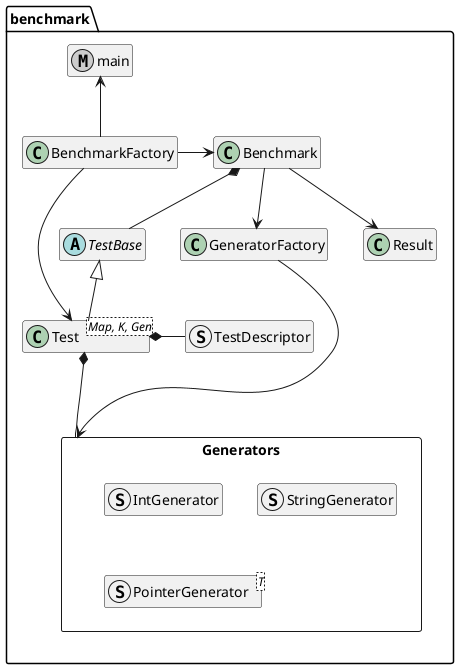 @startuml
hide members
package benchmark {
    metaclass main
    class Benchmark
    class Test<Map, K, Gen>
    abstract TestBase
    class GeneratorFactory
    class BenchmarkFactory
    class Result
    struct TestDescriptor

    package Generators <<Rectangle>> {
        struct IntGenerator
        struct StringGenerator
        struct PointerGenerator<T>
    }
}
main <-- BenchmarkFactory
TestBase <|-- Test
Test *- TestDescriptor
Benchmark *-- TestBase
BenchmarkFactory -> Test
BenchmarkFactory -> Benchmark
Benchmark --> Result
Benchmark --> GeneratorFactory
Test *-- Generators
GeneratorFactory ----> Generators
@enduml